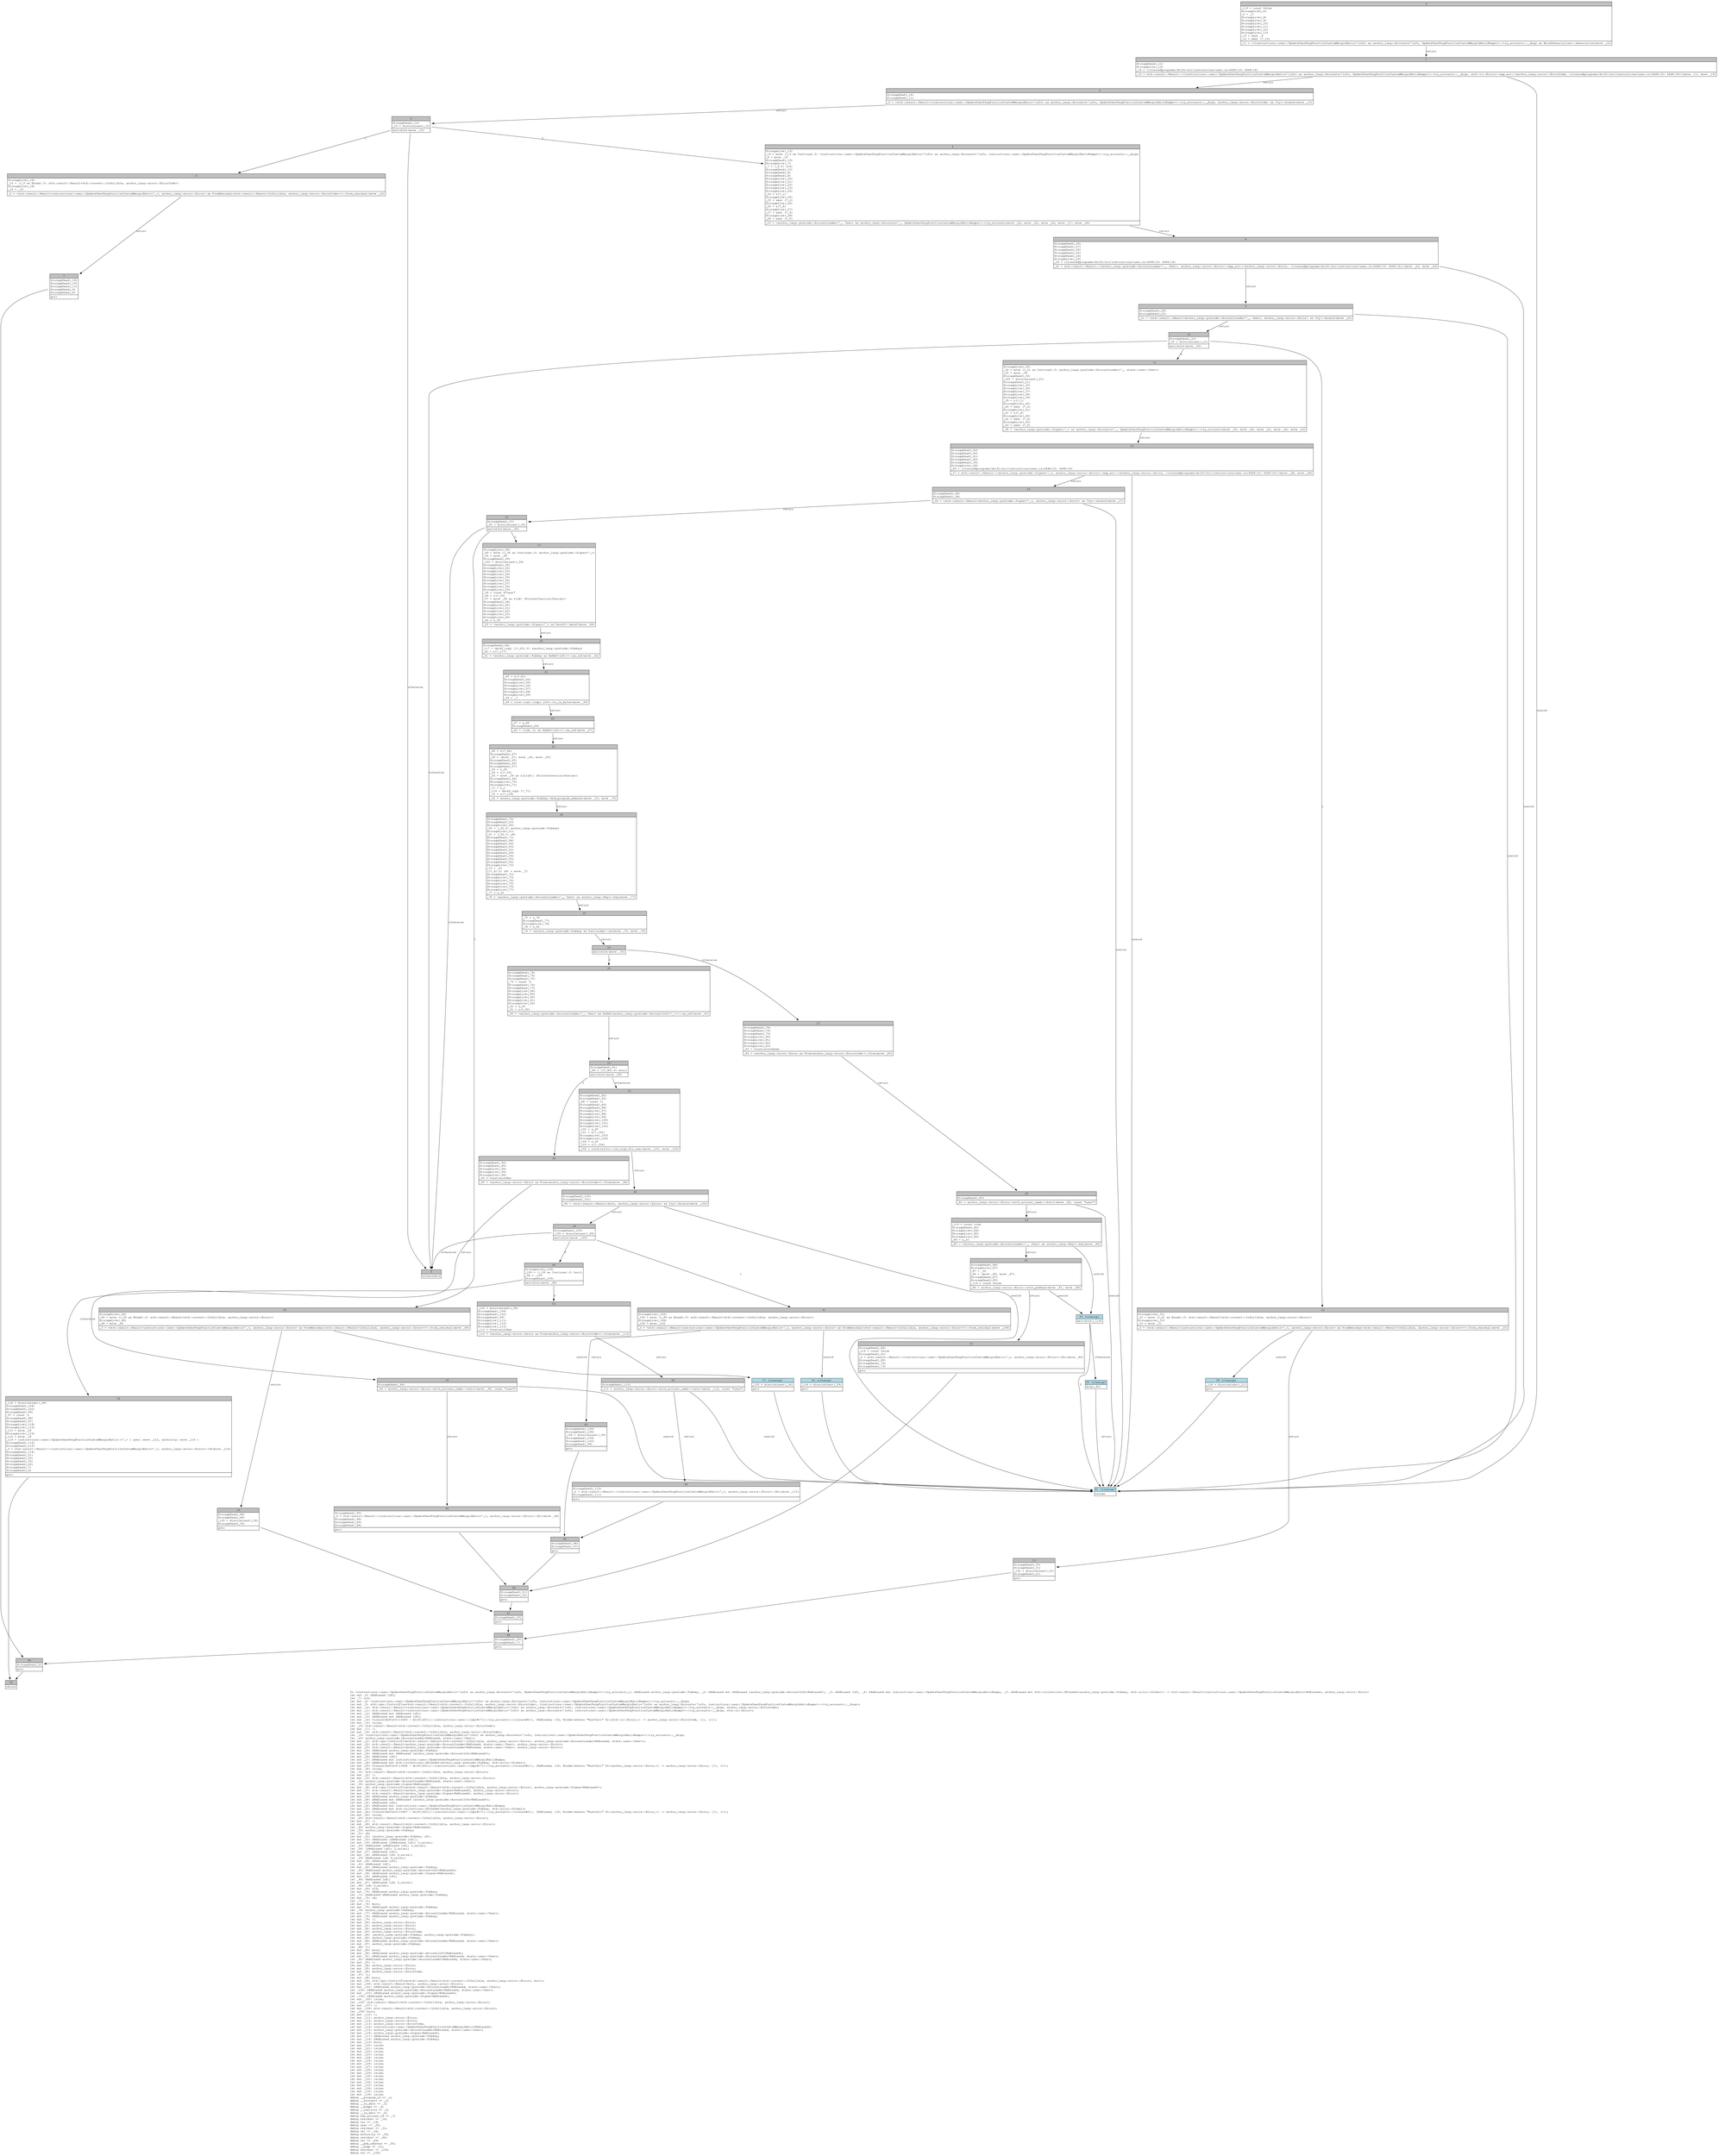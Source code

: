 digraph Mir_0_13464 {
    graph [fontname="Courier, monospace"];
    node [fontname="Courier, monospace"];
    edge [fontname="Courier, monospace"];
    label=<fn &lt;instructions::user::UpdateUserPerpPositionCustomMarginRatio&lt;'info&gt; as anchor_lang::Accounts&lt;'info, UpdateUserPerpPositionCustomMarginRatioBumps&gt;&gt;::try_accounts(_1: &amp;ReErased anchor_lang::prelude::Pubkey, _2: &amp;ReErased mut &amp;ReErased [anchor_lang::prelude::AccountInfo&lt;ReErased&gt;], _3: &amp;ReErased [u8], _4: &amp;ReErased mut instructions::user::UpdateUserPerpPositionCustomMarginRatioBumps, _5: &amp;ReErased mut std::collections::BTreeSet&lt;anchor_lang::prelude::Pubkey, std::alloc::Global&gt;) -&gt; std::result::Result&lt;instructions::user::UpdateUserPerpPositionCustomMarginRatio&lt;ReErased&gt;, anchor_lang::error::Error&gt;<br align="left"/>let mut _6: &amp;ReErased [u8];<br align="left"/>let _7: u16;<br align="left"/>let mut _8: &lt;instructions::user::UpdateUserPerpPositionCustomMarginRatio&lt;'info&gt; as anchor_lang::Accounts&lt;'info, instructions::user::UpdateUserPerpPositionCustomMarginRatioBumps&gt;&gt;::try_accounts::__Args;<br align="left"/>let mut _9: std::ops::ControlFlow&lt;std::result::Result&lt;std::convert::Infallible, anchor_lang::error::ErrorCode&gt;, &lt;instructions::user::UpdateUserPerpPositionCustomMarginRatio&lt;'info&gt; as anchor_lang::Accounts&lt;'info, instructions::user::UpdateUserPerpPositionCustomMarginRatioBumps&gt;&gt;::try_accounts::__Args&gt;;<br align="left"/>let mut _10: std::result::Result&lt;&lt;instructions::user::UpdateUserPerpPositionCustomMarginRatio&lt;'info&gt; as anchor_lang::Accounts&lt;'info, instructions::user::UpdateUserPerpPositionCustomMarginRatioBumps&gt;&gt;::try_accounts::__Args, anchor_lang::error::ErrorCode&gt;;<br align="left"/>let mut _11: std::result::Result&lt;&lt;instructions::user::UpdateUserPerpPositionCustomMarginRatio&lt;'info&gt; as anchor_lang::Accounts&lt;'info, instructions::user::UpdateUserPerpPositionCustomMarginRatioBumps&gt;&gt;::try_accounts::__Args, std::io::Error&gt;;<br align="left"/>let mut _12: &amp;ReErased mut &amp;ReErased [u8];<br align="left"/>let mut _13: &amp;ReErased mut &amp;ReErased [u8];<br align="left"/>let mut _14: Closure(DefId(0:13465 ~ drift[d311]::instructions::user::{impl#171}::try_accounts::{closure#0}), [ReErased, i32, Binder(extern &quot;RustCall&quot; fn((std::io::Error,)) -&gt; anchor_lang::error::ErrorCode, []), ()]);<br align="left"/>let mut _15: isize;<br align="left"/>let _16: std::result::Result&lt;std::convert::Infallible, anchor_lang::error::ErrorCode&gt;;<br align="left"/>let mut _17: !;<br align="left"/>let mut _18: std::result::Result&lt;std::convert::Infallible, anchor_lang::error::ErrorCode&gt;;<br align="left"/>let _19: &lt;instructions::user::UpdateUserPerpPositionCustomMarginRatio&lt;'info&gt; as anchor_lang::Accounts&lt;'info, instructions::user::UpdateUserPerpPositionCustomMarginRatioBumps&gt;&gt;::try_accounts::__Args;<br align="left"/>let _20: anchor_lang::prelude::AccountLoader&lt;ReErased, state::user::User&gt;;<br align="left"/>let mut _21: std::ops::ControlFlow&lt;std::result::Result&lt;std::convert::Infallible, anchor_lang::error::Error&gt;, anchor_lang::prelude::AccountLoader&lt;ReErased, state::user::User&gt;&gt;;<br align="left"/>let mut _22: std::result::Result&lt;anchor_lang::prelude::AccountLoader&lt;ReErased, state::user::User&gt;, anchor_lang::error::Error&gt;;<br align="left"/>let mut _23: std::result::Result&lt;anchor_lang::prelude::AccountLoader&lt;ReErased, state::user::User&gt;, anchor_lang::error::Error&gt;;<br align="left"/>let mut _24: &amp;ReErased anchor_lang::prelude::Pubkey;<br align="left"/>let mut _25: &amp;ReErased mut &amp;ReErased [anchor_lang::prelude::AccountInfo&lt;ReErased&gt;];<br align="left"/>let mut _26: &amp;ReErased [u8];<br align="left"/>let mut _27: &amp;ReErased mut instructions::user::UpdateUserPerpPositionCustomMarginRatioBumps;<br align="left"/>let mut _28: &amp;ReErased mut std::collections::BTreeSet&lt;anchor_lang::prelude::Pubkey, std::alloc::Global&gt;;<br align="left"/>let mut _29: Closure(DefId(0:13466 ~ drift[d311]::instructions::user::{impl#171}::try_accounts::{closure#1}), [ReErased, i32, Binder(extern &quot;RustCall&quot; fn((anchor_lang::error::Error,)) -&gt; anchor_lang::error::Error, []), ()]);<br align="left"/>let mut _30: isize;<br align="left"/>let _31: std::result::Result&lt;std::convert::Infallible, anchor_lang::error::Error&gt;;<br align="left"/>let mut _32: !;<br align="left"/>let mut _33: std::result::Result&lt;std::convert::Infallible, anchor_lang::error::Error&gt;;<br align="left"/>let _34: anchor_lang::prelude::AccountLoader&lt;ReErased, state::user::User&gt;;<br align="left"/>let _35: anchor_lang::prelude::Signer&lt;ReErased&gt;;<br align="left"/>let mut _36: std::ops::ControlFlow&lt;std::result::Result&lt;std::convert::Infallible, anchor_lang::error::Error&gt;, anchor_lang::prelude::Signer&lt;ReErased&gt;&gt;;<br align="left"/>let mut _37: std::result::Result&lt;anchor_lang::prelude::Signer&lt;ReErased&gt;, anchor_lang::error::Error&gt;;<br align="left"/>let mut _38: std::result::Result&lt;anchor_lang::prelude::Signer&lt;ReErased&gt;, anchor_lang::error::Error&gt;;<br align="left"/>let mut _39: &amp;ReErased anchor_lang::prelude::Pubkey;<br align="left"/>let mut _40: &amp;ReErased mut &amp;ReErased [anchor_lang::prelude::AccountInfo&lt;ReErased&gt;];<br align="left"/>let mut _41: &amp;ReErased [u8];<br align="left"/>let mut _42: &amp;ReErased mut instructions::user::UpdateUserPerpPositionCustomMarginRatioBumps;<br align="left"/>let mut _43: &amp;ReErased mut std::collections::BTreeSet&lt;anchor_lang::prelude::Pubkey, std::alloc::Global&gt;;<br align="left"/>let mut _44: Closure(DefId(0:13467 ~ drift[d311]::instructions::user::{impl#171}::try_accounts::{closure#2}), [ReErased, i32, Binder(extern &quot;RustCall&quot; fn((anchor_lang::error::Error,)) -&gt; anchor_lang::error::Error, []), ()]);<br align="left"/>let mut _45: isize;<br align="left"/>let _46: std::result::Result&lt;std::convert::Infallible, anchor_lang::error::Error&gt;;<br align="left"/>let mut _47: !;<br align="left"/>let mut _48: std::result::Result&lt;std::convert::Infallible, anchor_lang::error::Error&gt;;<br align="left"/>let _49: anchor_lang::prelude::Signer&lt;ReErased&gt;;<br align="left"/>let _50: anchor_lang::prelude::Pubkey;<br align="left"/>let _51: u8;<br align="left"/>let mut _52: (anchor_lang::prelude::Pubkey, u8);<br align="left"/>let mut _53: &amp;ReErased [&amp;ReErased [u8]];<br align="left"/>let mut _54: &amp;ReErased [&amp;ReErased [u8]; 3_usize];<br align="left"/>let _55: &amp;ReErased [&amp;ReErased [u8]; 3_usize];<br align="left"/>let _56: [&amp;ReErased [u8]; 3_usize];<br align="left"/>let mut _57: &amp;ReErased [u8];<br align="left"/>let mut _58: &amp;ReErased [u8; 4_usize];<br align="left"/>let _59: &amp;ReErased [u8; 4_usize];<br align="left"/>let mut _60: &amp;ReErased [u8];<br align="left"/>let _61: &amp;ReErased [u8];<br align="left"/>let mut _62: &amp;ReErased anchor_lang::prelude::Pubkey;<br align="left"/>let _63: &amp;ReErased anchor_lang::prelude::AccountInfo&lt;ReErased&gt;;<br align="left"/>let mut _64: &amp;ReErased anchor_lang::prelude::Signer&lt;ReErased&gt;;<br align="left"/>let mut _65: &amp;ReErased [u8];<br align="left"/>let _66: &amp;ReErased [u8];<br align="left"/>let mut _67: &amp;ReErased [u8; 2_usize];<br align="left"/>let _68: [u8; 2_usize];<br align="left"/>let mut _69: u16;<br align="left"/>let mut _70: &amp;ReErased anchor_lang::prelude::Pubkey;<br align="left"/>let _71: &amp;ReErased &amp;ReErased anchor_lang::prelude::Pubkey;<br align="left"/>let mut _72: u8;<br align="left"/>let _73: ();<br align="left"/>let mut _74: bool;<br align="left"/>let mut _75: &amp;ReErased anchor_lang::prelude::Pubkey;<br align="left"/>let _76: anchor_lang::prelude::Pubkey;<br align="left"/>let mut _77: &amp;ReErased anchor_lang::prelude::AccountLoader&lt;ReErased, state::user::User&gt;;<br align="left"/>let mut _78: &amp;ReErased anchor_lang::prelude::Pubkey;<br align="left"/>let mut _79: !;<br align="left"/>let mut _80: anchor_lang::error::Error;<br align="left"/>let mut _81: anchor_lang::error::Error;<br align="left"/>let mut _82: anchor_lang::error::Error;<br align="left"/>let mut _83: anchor_lang::error::ErrorCode;<br align="left"/>let mut _84: (anchor_lang::prelude::Pubkey, anchor_lang::prelude::Pubkey);<br align="left"/>let mut _85: anchor_lang::prelude::Pubkey;<br align="left"/>let mut _86: &amp;ReErased anchor_lang::prelude::AccountLoader&lt;ReErased, state::user::User&gt;;<br align="left"/>let mut _87: anchor_lang::prelude::Pubkey;<br align="left"/>let _88: ();<br align="left"/>let mut _89: bool;<br align="left"/>let mut _90: &amp;ReErased anchor_lang::prelude::AccountInfo&lt;ReErased&gt;;<br align="left"/>let mut _91: &amp;ReErased anchor_lang::prelude::AccountLoader&lt;ReErased, state::user::User&gt;;<br align="left"/>let _92: &amp;ReErased anchor_lang::prelude::AccountLoader&lt;ReErased, state::user::User&gt;;<br align="left"/>let mut _93: !;<br align="left"/>let mut _94: anchor_lang::error::Error;<br align="left"/>let mut _95: anchor_lang::error::Error;<br align="left"/>let mut _96: anchor_lang::error::ErrorCode;<br align="left"/>let _97: ();<br align="left"/>let mut _98: bool;<br align="left"/>let mut _99: std::ops::ControlFlow&lt;std::result::Result&lt;std::convert::Infallible, anchor_lang::error::Error&gt;, bool&gt;;<br align="left"/>let mut _100: std::result::Result&lt;bool, anchor_lang::error::Error&gt;;<br align="left"/>let mut _101: &amp;ReErased anchor_lang::prelude::AccountLoader&lt;ReErased, state::user::User&gt;;<br align="left"/>let _102: &amp;ReErased anchor_lang::prelude::AccountLoader&lt;ReErased, state::user::User&gt;;<br align="left"/>let mut _103: &amp;ReErased anchor_lang::prelude::Signer&lt;ReErased&gt;;<br align="left"/>let _104: &amp;ReErased anchor_lang::prelude::Signer&lt;ReErased&gt;;<br align="left"/>let mut _105: isize;<br align="left"/>let _106: std::result::Result&lt;std::convert::Infallible, anchor_lang::error::Error&gt;;<br align="left"/>let mut _107: !;<br align="left"/>let mut _108: std::result::Result&lt;std::convert::Infallible, anchor_lang::error::Error&gt;;<br align="left"/>let _109: bool;<br align="left"/>let mut _110: !;<br align="left"/>let mut _111: anchor_lang::error::Error;<br align="left"/>let mut _112: anchor_lang::error::Error;<br align="left"/>let mut _113: anchor_lang::error::ErrorCode;<br align="left"/>let mut _114: instructions::user::UpdateUserPerpPositionCustomMarginRatio&lt;ReErased&gt;;<br align="left"/>let mut _115: anchor_lang::prelude::AccountLoader&lt;ReErased, state::user::User&gt;;<br align="left"/>let mut _116: anchor_lang::prelude::Signer&lt;ReErased&gt;;<br align="left"/>let mut _117: &amp;ReErased anchor_lang::prelude::Pubkey;<br align="left"/>let mut _118: &amp;ReErased anchor_lang::prelude::Pubkey;<br align="left"/>let mut _119: bool;<br align="left"/>let mut _120: isize;<br align="left"/>let mut _121: isize;<br align="left"/>let mut _122: isize;<br align="left"/>let mut _123: isize;<br align="left"/>let mut _124: isize;<br align="left"/>let mut _125: isize;<br align="left"/>let mut _126: isize;<br align="left"/>let mut _127: isize;<br align="left"/>let mut _128: isize;<br align="left"/>let mut _129: isize;<br align="left"/>let mut _130: isize;<br align="left"/>let mut _131: isize;<br align="left"/>let mut _132: isize;<br align="left"/>let mut _133: isize;<br align="left"/>let mut _134: isize;<br align="left"/>let mut _135: isize;<br align="left"/>let mut _136: isize;<br align="left"/>debug __program_id =&gt; _1;<br align="left"/>debug __accounts =&gt; _2;<br align="left"/>debug __ix_data =&gt; _3;<br align="left"/>debug __bumps =&gt; _4;<br align="left"/>debug __reallocs =&gt; _5;<br align="left"/>debug __ix_data =&gt; _6;<br align="left"/>debug sub_account_id =&gt; _7;<br align="left"/>debug residual =&gt; _16;<br align="left"/>debug val =&gt; _19;<br align="left"/>debug user =&gt; _20;<br align="left"/>debug residual =&gt; _31;<br align="left"/>debug val =&gt; _34;<br align="left"/>debug authority =&gt; _35;<br align="left"/>debug residual =&gt; _46;<br align="left"/>debug val =&gt; _49;<br align="left"/>debug __pda_address =&gt; _50;<br align="left"/>debug __bump =&gt; _51;<br align="left"/>debug residual =&gt; _106;<br align="left"/>debug val =&gt; _109;<br align="left"/>>;
    bb0__0_13464 [shape="none", label=<<table border="0" cellborder="1" cellspacing="0"><tr><td bgcolor="gray" align="center" colspan="1">0</td></tr><tr><td align="left" balign="left">_119 = const false<br/>StorageLive(_6)<br/>_6 = _3<br/>StorageLive(_8)<br/>StorageLive(_9)<br/>StorageLive(_10)<br/>StorageLive(_11)<br/>StorageLive(_12)<br/>StorageLive(_13)<br/>_13 = &amp;mut _6<br/>_12 = &amp;mut (*_13)<br/></td></tr><tr><td align="left">_11 = &lt;&lt;instructions::user::UpdateUserPerpPositionCustomMarginRatio&lt;'info&gt; as anchor_lang::Accounts&lt;'info, UpdateUserPerpPositionCustomMarginRatioBumps&gt;&gt;::try_accounts::__Args as BorshDeserialize&gt;::deserialize(move _12)</td></tr></table>>];
    bb1__0_13464 [shape="none", label=<<table border="0" cellborder="1" cellspacing="0"><tr><td bgcolor="gray" align="center" colspan="1">1</td></tr><tr><td align="left" balign="left">StorageDead(_12)<br/>StorageLive(_14)<br/>_14 = {closure@programs/drift/src/instructions/user.rs:4448:10: 4448:18}<br/></td></tr><tr><td align="left">_10 = std::result::Result::&lt;&lt;instructions::user::UpdateUserPerpPositionCustomMarginRatio&lt;'info&gt; as anchor_lang::Accounts&lt;'info, UpdateUserPerpPositionCustomMarginRatioBumps&gt;&gt;::try_accounts::__Args, std::io::Error&gt;::map_err::&lt;anchor_lang::error::ErrorCode, {closure@programs/drift/src/instructions/user.rs:4448:10: 4448:18}&gt;(move _11, move _14)</td></tr></table>>];
    bb2__0_13464 [shape="none", label=<<table border="0" cellborder="1" cellspacing="0"><tr><td bgcolor="gray" align="center" colspan="1">2</td></tr><tr><td align="left" balign="left">StorageDead(_14)<br/>StorageDead(_11)<br/></td></tr><tr><td align="left">_9 = &lt;std::result::Result&lt;&lt;instructions::user::UpdateUserPerpPositionCustomMarginRatio&lt;'info&gt; as anchor_lang::Accounts&lt;'info, UpdateUserPerpPositionCustomMarginRatioBumps&gt;&gt;::try_accounts::__Args, anchor_lang::error::ErrorCode&gt; as Try&gt;::branch(move _10)</td></tr></table>>];
    bb3__0_13464 [shape="none", label=<<table border="0" cellborder="1" cellspacing="0"><tr><td bgcolor="gray" align="center" colspan="1">3</td></tr><tr><td align="left" balign="left">StorageDead(_10)<br/>_15 = discriminant(_9)<br/></td></tr><tr><td align="left">switchInt(move _15)</td></tr></table>>];
    bb4__0_13464 [shape="none", label=<<table border="0" cellborder="1" cellspacing="0"><tr><td bgcolor="gray" align="center" colspan="1">4</td></tr><tr><td align="left" balign="left">StorageLive(_19)<br/>_19 = move ((_9 as Continue).0: &lt;instructions::user::UpdateUserPerpPositionCustomMarginRatio&lt;'info&gt; as anchor_lang::Accounts&lt;'info, instructions::user::UpdateUserPerpPositionCustomMarginRatioBumps&gt;&gt;::try_accounts::__Args)<br/>_8 = move _19<br/>StorageDead(_19)<br/>StorageLive(_7)<br/>_7 = (_8.0: u16)<br/>StorageDead(_13)<br/>StorageDead(_9)<br/>StorageDead(_8)<br/>StorageLive(_20)<br/>StorageLive(_21)<br/>StorageLive(_22)<br/>StorageLive(_23)<br/>StorageLive(_24)<br/>_24 = &amp;(*_1)<br/>StorageLive(_25)<br/>_25 = &amp;mut (*_2)<br/>StorageLive(_26)<br/>_26 = &amp;(*_6)<br/>StorageLive(_27)<br/>_27 = &amp;mut (*_4)<br/>StorageLive(_28)<br/>_28 = &amp;mut (*_5)<br/></td></tr><tr><td align="left">_23 = &lt;anchor_lang::prelude::AccountLoader&lt;'_, User&gt; as anchor_lang::Accounts&lt;'_, UpdateUserPerpPositionCustomMarginRatioBumps&gt;&gt;::try_accounts(move _24, move _25, move _26, move _27, move _28)</td></tr></table>>];
    bb5__0_13464 [shape="none", label=<<table border="0" cellborder="1" cellspacing="0"><tr><td bgcolor="gray" align="center" colspan="1">5</td></tr><tr><td align="left">unreachable</td></tr></table>>];
    bb6__0_13464 [shape="none", label=<<table border="0" cellborder="1" cellspacing="0"><tr><td bgcolor="gray" align="center" colspan="1">6</td></tr><tr><td align="left" balign="left">StorageLive(_16)<br/>_16 = ((_9 as Break).0: std::result::Result&lt;std::convert::Infallible, anchor_lang::error::ErrorCode&gt;)<br/>StorageLive(_18)<br/>_18 = _16<br/></td></tr><tr><td align="left">_0 = &lt;std::result::Result&lt;instructions::user::UpdateUserPerpPositionCustomMarginRatio&lt;'_&gt;, anchor_lang::error::Error&gt; as FromResidual&lt;std::result::Result&lt;Infallible, anchor_lang::error::ErrorCode&gt;&gt;&gt;::from_residual(move _18)</td></tr></table>>];
    bb7__0_13464 [shape="none", label=<<table border="0" cellborder="1" cellspacing="0"><tr><td bgcolor="gray" align="center" colspan="1">7</td></tr><tr><td align="left" balign="left">StorageDead(_18)<br/>StorageDead(_16)<br/>StorageDead(_13)<br/>StorageDead(_9)<br/>StorageDead(_8)<br/></td></tr><tr><td align="left">goto</td></tr></table>>];
    bb8__0_13464 [shape="none", label=<<table border="0" cellborder="1" cellspacing="0"><tr><td bgcolor="gray" align="center" colspan="1">8</td></tr><tr><td align="left" balign="left">StorageDead(_28)<br/>StorageDead(_27)<br/>StorageDead(_26)<br/>StorageDead(_25)<br/>StorageDead(_24)<br/>StorageLive(_29)<br/>_29 = {closure@programs/drift/src/instructions/user.rs:4448:10: 4448:18}<br/></td></tr><tr><td align="left">_22 = std::result::Result::&lt;anchor_lang::prelude::AccountLoader&lt;'_, User&gt;, anchor_lang::error::Error&gt;::map_err::&lt;anchor_lang::error::Error, {closure@programs/drift/src/instructions/user.rs:4448:10: 4448:18}&gt;(move _23, move _29)</td></tr></table>>];
    bb9__0_13464 [shape="none", label=<<table border="0" cellborder="1" cellspacing="0"><tr><td bgcolor="gray" align="center" colspan="1">9</td></tr><tr><td align="left" balign="left">StorageDead(_29)<br/>StorageDead(_23)<br/></td></tr><tr><td align="left">_21 = &lt;std::result::Result&lt;anchor_lang::prelude::AccountLoader&lt;'_, User&gt;, anchor_lang::error::Error&gt; as Try&gt;::branch(move _22)</td></tr></table>>];
    bb10__0_13464 [shape="none", label=<<table border="0" cellborder="1" cellspacing="0"><tr><td bgcolor="gray" align="center" colspan="1">10</td></tr><tr><td align="left" balign="left">StorageDead(_22)<br/>_30 = discriminant(_21)<br/></td></tr><tr><td align="left">switchInt(move _30)</td></tr></table>>];
    bb11__0_13464 [shape="none", label=<<table border="0" cellborder="1" cellspacing="0"><tr><td bgcolor="gray" align="center" colspan="1">11</td></tr><tr><td align="left" balign="left">StorageLive(_34)<br/>_34 = move ((_21 as Continue).0: anchor_lang::prelude::AccountLoader&lt;'_, state::user::User&gt;)<br/>_20 = move _34<br/>StorageDead(_34)<br/>_120 = discriminant(_21)<br/>StorageDead(_21)<br/>StorageLive(_35)<br/>StorageLive(_36)<br/>StorageLive(_37)<br/>StorageLive(_38)<br/>StorageLive(_39)<br/>_39 = &amp;(*_1)<br/>StorageLive(_40)<br/>_40 = &amp;mut (*_2)<br/>StorageLive(_41)<br/>_41 = &amp;(*_6)<br/>StorageLive(_42)<br/>_42 = &amp;mut (*_4)<br/>StorageLive(_43)<br/>_43 = &amp;mut (*_5)<br/></td></tr><tr><td align="left">_38 = &lt;anchor_lang::prelude::Signer&lt;'_&gt; as anchor_lang::Accounts&lt;'_, UpdateUserPerpPositionCustomMarginRatioBumps&gt;&gt;::try_accounts(move _39, move _40, move _41, move _42, move _43)</td></tr></table>>];
    bb12__0_13464 [shape="none", label=<<table border="0" cellborder="1" cellspacing="0"><tr><td bgcolor="gray" align="center" colspan="1">12</td></tr><tr><td align="left" balign="left">StorageLive(_31)<br/>_31 = move ((_21 as Break).0: std::result::Result&lt;std::convert::Infallible, anchor_lang::error::Error&gt;)<br/>StorageLive(_33)<br/>_33 = move _31<br/></td></tr><tr><td align="left">_0 = &lt;std::result::Result&lt;instructions::user::UpdateUserPerpPositionCustomMarginRatio&lt;'_&gt;, anchor_lang::error::Error&gt; as FromResidual&lt;std::result::Result&lt;Infallible, anchor_lang::error::Error&gt;&gt;&gt;::from_residual(move _33)</td></tr></table>>];
    bb13__0_13464 [shape="none", label=<<table border="0" cellborder="1" cellspacing="0"><tr><td bgcolor="gray" align="center" colspan="1">13</td></tr><tr><td align="left" balign="left">StorageDead(_33)<br/>StorageDead(_31)<br/>_132 = discriminant(_21)<br/>StorageDead(_21)<br/></td></tr><tr><td align="left">goto</td></tr></table>>];
    bb14__0_13464 [shape="none", label=<<table border="0" cellborder="1" cellspacing="0"><tr><td bgcolor="gray" align="center" colspan="1">14</td></tr><tr><td align="left" balign="left">StorageDead(_43)<br/>StorageDead(_42)<br/>StorageDead(_41)<br/>StorageDead(_40)<br/>StorageDead(_39)<br/>StorageLive(_44)<br/>_44 = {closure@programs/drift/src/instructions/user.rs:4448:10: 4448:18}<br/></td></tr><tr><td align="left">_37 = std::result::Result::&lt;anchor_lang::prelude::Signer&lt;'_&gt;, anchor_lang::error::Error&gt;::map_err::&lt;anchor_lang::error::Error, {closure@programs/drift/src/instructions/user.rs:4448:10: 4448:18}&gt;(move _38, move _44)</td></tr></table>>];
    bb15__0_13464 [shape="none", label=<<table border="0" cellborder="1" cellspacing="0"><tr><td bgcolor="gray" align="center" colspan="1">15</td></tr><tr><td align="left" balign="left">StorageDead(_44)<br/>StorageDead(_38)<br/></td></tr><tr><td align="left">_36 = &lt;std::result::Result&lt;anchor_lang::prelude::Signer&lt;'_&gt;, anchor_lang::error::Error&gt; as Try&gt;::branch(move _37)</td></tr></table>>];
    bb16__0_13464 [shape="none", label=<<table border="0" cellborder="1" cellspacing="0"><tr><td bgcolor="gray" align="center" colspan="1">16</td></tr><tr><td align="left" balign="left">StorageDead(_37)<br/>_45 = discriminant(_36)<br/></td></tr><tr><td align="left">switchInt(move _45)</td></tr></table>>];
    bb17__0_13464 [shape="none", label=<<table border="0" cellborder="1" cellspacing="0"><tr><td bgcolor="gray" align="center" colspan="1">17</td></tr><tr><td align="left" balign="left">StorageLive(_49)<br/>_49 = move ((_36 as Continue).0: anchor_lang::prelude::Signer&lt;'_&gt;)<br/>_35 = move _49<br/>StorageDead(_49)<br/>_122 = discriminant(_36)<br/>StorageDead(_36)<br/>StorageLive(_52)<br/>StorageLive(_53)<br/>StorageLive(_54)<br/>StorageLive(_55)<br/>StorageLive(_56)<br/>StorageLive(_57)<br/>StorageLive(_58)<br/>StorageLive(_59)<br/>_59 = const b&quot;user&quot;<br/>_58 = &amp;(*_59)<br/>_57 = move _58 as &amp;[u8] (PointerCoercion(Unsize))<br/>StorageDead(_58)<br/>StorageLive(_60)<br/>StorageLive(_61)<br/>StorageLive(_62)<br/>StorageLive(_63)<br/>StorageLive(_64)<br/>_64 = &amp;_35<br/></td></tr><tr><td align="left">_63 = &lt;anchor_lang::prelude::Signer&lt;'_&gt; as Deref&gt;::deref(move _64)</td></tr></table>>];
    bb18__0_13464 [shape="none", label=<<table border="0" cellborder="1" cellspacing="0"><tr><td bgcolor="gray" align="center" colspan="1">18</td></tr><tr><td align="left" balign="left">StorageLive(_46)<br/>_46 = move ((_36 as Break).0: std::result::Result&lt;std::convert::Infallible, anchor_lang::error::Error&gt;)<br/>StorageLive(_48)<br/>_48 = move _46<br/></td></tr><tr><td align="left">_0 = &lt;std::result::Result&lt;instructions::user::UpdateUserPerpPositionCustomMarginRatio&lt;'_&gt;, anchor_lang::error::Error&gt; as FromResidual&lt;std::result::Result&lt;Infallible, anchor_lang::error::Error&gt;&gt;&gt;::from_residual(move _48)</td></tr></table>>];
    bb19__0_13464 [shape="none", label=<<table border="0" cellborder="1" cellspacing="0"><tr><td bgcolor="gray" align="center" colspan="1">19</td></tr><tr><td align="left" balign="left">StorageDead(_48)<br/>StorageDead(_46)<br/>_130 = discriminant(_36)<br/>StorageDead(_36)<br/></td></tr><tr><td align="left">goto</td></tr></table>>];
    bb20__0_13464 [shape="none", label=<<table border="0" cellborder="1" cellspacing="0"><tr><td bgcolor="gray" align="center" colspan="1">20</td></tr><tr><td align="left" balign="left">StorageDead(_64)<br/>_117 = deref_copy ((*_63).0: &amp;anchor_lang::prelude::Pubkey)<br/>_62 = &amp;(*_117)<br/></td></tr><tr><td align="left">_61 = &lt;anchor_lang::prelude::Pubkey as AsRef&lt;[u8]&gt;&gt;::as_ref(move _62)</td></tr></table>>];
    bb21__0_13464 [shape="none", label=<<table border="0" cellborder="1" cellspacing="0"><tr><td bgcolor="gray" align="center" colspan="1">21</td></tr><tr><td align="left" balign="left">_60 = &amp;(*_61)<br/>StorageDead(_62)<br/>StorageLive(_65)<br/>StorageLive(_66)<br/>StorageLive(_67)<br/>StorageLive(_68)<br/>StorageLive(_69)<br/>_69 = _7<br/></td></tr><tr><td align="left">_68 = core::num::&lt;impl u16&gt;::to_le_bytes(move _69)</td></tr></table>>];
    bb22__0_13464 [shape="none", label=<<table border="0" cellborder="1" cellspacing="0"><tr><td bgcolor="gray" align="center" colspan="1">22</td></tr><tr><td align="left" balign="left">_67 = &amp;_68<br/>StorageDead(_69)<br/></td></tr><tr><td align="left">_66 = &lt;[u8; 2] as AsRef&lt;[u8]&gt;&gt;::as_ref(move _67)</td></tr></table>>];
    bb23__0_13464 [shape="none", label=<<table border="0" cellborder="1" cellspacing="0"><tr><td bgcolor="gray" align="center" colspan="1">23</td></tr><tr><td align="left" balign="left">_65 = &amp;(*_66)<br/>StorageDead(_67)<br/>_56 = [move _57, move _60, move _65]<br/>StorageDead(_65)<br/>StorageDead(_60)<br/>StorageDead(_57)<br/>_55 = &amp;_56<br/>_54 = &amp;(*_55)<br/>_53 = move _54 as &amp;[&amp;[u8]] (PointerCoercion(Unsize))<br/>StorageDead(_54)<br/>StorageLive(_70)<br/>StorageLive(_71)<br/>_71 = &amp;_1<br/>_118 = deref_copy (*_71)<br/>_70 = &amp;(*_118)<br/></td></tr><tr><td align="left">_52 = anchor_lang::prelude::Pubkey::find_program_address(move _53, move _70)</td></tr></table>>];
    bb24__0_13464 [shape="none", label=<<table border="0" cellborder="1" cellspacing="0"><tr><td bgcolor="gray" align="center" colspan="1">24</td></tr><tr><td align="left" balign="left">StorageDead(_70)<br/>StorageDead(_53)<br/>StorageLive(_50)<br/>_50 = (_52.0: anchor_lang::prelude::Pubkey)<br/>StorageLive(_51)<br/>_51 = (_52.1: u8)<br/>StorageDead(_71)<br/>StorageDead(_68)<br/>StorageDead(_66)<br/>StorageDead(_63)<br/>StorageDead(_61)<br/>StorageDead(_59)<br/>StorageDead(_56)<br/>StorageDead(_55)<br/>StorageDead(_52)<br/>StorageLive(_72)<br/>_72 = _51<br/>((*_4).0: u8) = move _72<br/>StorageDead(_72)<br/>StorageLive(_73)<br/>StorageLive(_74)<br/>StorageLive(_75)<br/>StorageLive(_76)<br/>StorageLive(_77)<br/>_77 = &amp;_20<br/></td></tr><tr><td align="left">_76 = &lt;anchor_lang::prelude::AccountLoader&lt;'_, User&gt; as anchor_lang::Key&gt;::key(move _77)</td></tr></table>>];
    bb25__0_13464 [shape="none", label=<<table border="0" cellborder="1" cellspacing="0"><tr><td bgcolor="gray" align="center" colspan="1">25</td></tr><tr><td align="left" balign="left">_75 = &amp;_76<br/>StorageDead(_77)<br/>StorageLive(_78)<br/>_78 = &amp;_50<br/></td></tr><tr><td align="left">_74 = &lt;anchor_lang::prelude::Pubkey as PartialEq&gt;::ne(move _75, move _78)</td></tr></table>>];
    bb26__0_13464 [shape="none", label=<<table border="0" cellborder="1" cellspacing="0"><tr><td bgcolor="gray" align="center" colspan="1">26</td></tr><tr><td align="left">switchInt(move _74)</td></tr></table>>];
    bb27__0_13464 [shape="none", label=<<table border="0" cellborder="1" cellspacing="0"><tr><td bgcolor="gray" align="center" colspan="1">27</td></tr><tr><td align="left" balign="left">StorageDead(_78)<br/>StorageDead(_76)<br/>StorageDead(_75)<br/>StorageLive(_80)<br/>StorageLive(_81)<br/>StorageLive(_82)<br/>StorageLive(_83)<br/>_83 = ConstraintSeeds<br/></td></tr><tr><td align="left">_82 = &lt;anchor_lang::error::Error as From&lt;anchor_lang::error::ErrorCode&gt;&gt;::from(move _83)</td></tr></table>>];
    bb28__0_13464 [shape="none", label=<<table border="0" cellborder="1" cellspacing="0"><tr><td bgcolor="gray" align="center" colspan="1">28</td></tr><tr><td align="left" balign="left">StorageDead(_83)<br/></td></tr><tr><td align="left">_81 = anchor_lang::error::Error::with_account_name::&lt;&amp;str&gt;(move _82, const &quot;user&quot;)</td></tr></table>>];
    bb29__0_13464 [shape="none", label=<<table border="0" cellborder="1" cellspacing="0"><tr><td bgcolor="gray" align="center" colspan="1">29</td></tr><tr><td align="left" balign="left">_119 = const true<br/>StorageDead(_82)<br/>StorageLive(_84)<br/>StorageLive(_85)<br/>StorageLive(_86)<br/>_86 = &amp;_20<br/></td></tr><tr><td align="left">_85 = &lt;anchor_lang::prelude::AccountLoader&lt;'_, User&gt; as anchor_lang::Key&gt;::key(move _86)</td></tr></table>>];
    bb30__0_13464 [shape="none", label=<<table border="0" cellborder="1" cellspacing="0"><tr><td bgcolor="gray" align="center" colspan="1">30</td></tr><tr><td align="left" balign="left">StorageDead(_86)<br/>StorageLive(_87)<br/>_87 = _50<br/>_84 = (move _85, move _87)<br/>StorageDead(_87)<br/>StorageDead(_85)<br/>_119 = const false<br/></td></tr><tr><td align="left">_80 = anchor_lang::error::Error::with_pubkeys(move _81, move _84)</td></tr></table>>];
    bb31__0_13464 [shape="none", label=<<table border="0" cellborder="1" cellspacing="0"><tr><td bgcolor="gray" align="center" colspan="1">31</td></tr><tr><td align="left" balign="left">StorageDead(_84)<br/>_119 = const false<br/>StorageDead(_81)<br/>_0 = std::result::Result::&lt;instructions::user::UpdateUserPerpPositionCustomMarginRatio&lt;'_&gt;, anchor_lang::error::Error&gt;::Err(move _80)<br/>StorageDead(_80)<br/>StorageDead(_74)<br/>StorageDead(_73)<br/></td></tr><tr><td align="left">goto</td></tr></table>>];
    bb32__0_13464 [shape="none", label=<<table border="0" cellborder="1" cellspacing="0"><tr><td bgcolor="gray" align="center" colspan="1">32</td></tr><tr><td align="left" balign="left">StorageDead(_78)<br/>StorageDead(_76)<br/>StorageDead(_75)<br/>_73 = const ()<br/>StorageDead(_74)<br/>StorageDead(_73)<br/>StorageLive(_88)<br/>StorageLive(_89)<br/>StorageLive(_90)<br/>StorageLive(_91)<br/>StorageLive(_92)<br/>_92 = &amp;_20<br/>_91 = &amp;(*_92)<br/></td></tr><tr><td align="left">_90 = &lt;anchor_lang::prelude::AccountLoader&lt;'_, User&gt; as AsRef&lt;anchor_lang::prelude::AccountInfo&lt;'_&gt;&gt;&gt;::as_ref(move _91)</td></tr></table>>];
    bb33__0_13464 [shape="none", label=<<table border="0" cellborder="1" cellspacing="0"><tr><td bgcolor="gray" align="center" colspan="1">33</td></tr><tr><td align="left" balign="left">StorageDead(_91)<br/>_89 = ((*_90).6: bool)<br/></td></tr><tr><td align="left">switchInt(move _89)</td></tr></table>>];
    bb34__0_13464 [shape="none", label=<<table border="0" cellborder="1" cellspacing="0"><tr><td bgcolor="gray" align="center" colspan="1">34</td></tr><tr><td align="left" balign="left">StorageDead(_92)<br/>StorageDead(_90)<br/>StorageLive(_94)<br/>StorageLive(_95)<br/>StorageLive(_96)<br/>_96 = ConstraintMut<br/></td></tr><tr><td align="left">_95 = &lt;anchor_lang::error::Error as From&lt;anchor_lang::error::ErrorCode&gt;&gt;::from(move _96)</td></tr></table>>];
    bb35__0_13464 [shape="none", label=<<table border="0" cellborder="1" cellspacing="0"><tr><td bgcolor="gray" align="center" colspan="1">35</td></tr><tr><td align="left" balign="left">StorageDead(_96)<br/></td></tr><tr><td align="left">_94 = anchor_lang::error::Error::with_account_name::&lt;&amp;str&gt;(move _95, const &quot;user&quot;)</td></tr></table>>];
    bb36__0_13464 [shape="none", label=<<table border="0" cellborder="1" cellspacing="0"><tr><td bgcolor="gray" align="center" colspan="1">36</td></tr><tr><td align="left" balign="left">StorageDead(_95)<br/>_0 = std::result::Result::&lt;instructions::user::UpdateUserPerpPositionCustomMarginRatio&lt;'_&gt;, anchor_lang::error::Error&gt;::Err(move _94)<br/>StorageDead(_94)<br/>StorageDead(_89)<br/>StorageDead(_88)<br/></td></tr><tr><td align="left">goto</td></tr></table>>];
    bb37__0_13464 [shape="none", label=<<table border="0" cellborder="1" cellspacing="0"><tr><td bgcolor="gray" align="center" colspan="1">37</td></tr><tr><td align="left" balign="left">StorageDead(_92)<br/>StorageDead(_90)<br/>_88 = const ()<br/>StorageDead(_89)<br/>StorageDead(_88)<br/>StorageLive(_97)<br/>StorageLive(_98)<br/>StorageLive(_99)<br/>StorageLive(_100)<br/>StorageLive(_101)<br/>StorageLive(_102)<br/>_102 = &amp;_20<br/>_101 = &amp;(*_102)<br/>StorageLive(_103)<br/>StorageLive(_104)<br/>_104 = &amp;_35<br/>_103 = &amp;(*_104)<br/></td></tr><tr><td align="left">_100 = constraints::can_sign_for_user(move _101, move _103)</td></tr></table>>];
    bb38__0_13464 [shape="none", label=<<table border="0" cellborder="1" cellspacing="0"><tr><td bgcolor="gray" align="center" colspan="1">38</td></tr><tr><td align="left" balign="left">StorageDead(_103)<br/>StorageDead(_101)<br/></td></tr><tr><td align="left">_99 = &lt;std::result::Result&lt;bool, anchor_lang::error::Error&gt; as Try&gt;::branch(move _100)</td></tr></table>>];
    bb39__0_13464 [shape="none", label=<<table border="0" cellborder="1" cellspacing="0"><tr><td bgcolor="gray" align="center" colspan="1">39</td></tr><tr><td align="left" balign="left">StorageDead(_100)<br/>_105 = discriminant(_99)<br/></td></tr><tr><td align="left">switchInt(move _105)</td></tr></table>>];
    bb40__0_13464 [shape="none", label=<<table border="0" cellborder="1" cellspacing="0"><tr><td bgcolor="gray" align="center" colspan="1">40</td></tr><tr><td align="left" balign="left">StorageLive(_109)<br/>_109 = ((_99 as Continue).0: bool)<br/>_98 = _109<br/>StorageDead(_109)<br/></td></tr><tr><td align="left">switchInt(move _98)</td></tr></table>>];
    bb41__0_13464 [shape="none", label=<<table border="0" cellborder="1" cellspacing="0"><tr><td bgcolor="gray" align="center" colspan="1">41</td></tr><tr><td align="left" balign="left">StorageLive(_106)<br/>_106 = move ((_99 as Break).0: std::result::Result&lt;std::convert::Infallible, anchor_lang::error::Error&gt;)<br/>StorageLive(_108)<br/>_108 = move _106<br/></td></tr><tr><td align="left">_0 = &lt;std::result::Result&lt;instructions::user::UpdateUserPerpPositionCustomMarginRatio&lt;'_&gt;, anchor_lang::error::Error&gt; as FromResidual&lt;std::result::Result&lt;Infallible, anchor_lang::error::Error&gt;&gt;&gt;::from_residual(move _108)</td></tr></table>>];
    bb42__0_13464 [shape="none", label=<<table border="0" cellborder="1" cellspacing="0"><tr><td bgcolor="gray" align="center" colspan="1">42</td></tr><tr><td align="left" balign="left">StorageDead(_108)<br/>StorageDead(_106)<br/>_128 = discriminant(_99)<br/>StorageDead(_104)<br/>StorageDead(_102)<br/>StorageDead(_99)<br/></td></tr><tr><td align="left">goto</td></tr></table>>];
    bb43__0_13464 [shape="none", label=<<table border="0" cellborder="1" cellspacing="0"><tr><td bgcolor="gray" align="center" colspan="1">43</td></tr><tr><td align="left" balign="left">StorageDead(_113)<br/></td></tr><tr><td align="left">_111 = anchor_lang::error::Error::with_account_name::&lt;&amp;str&gt;(move _112, const &quot;user&quot;)</td></tr></table>>];
    bb44__0_13464 [shape="none", label=<<table border="0" cellborder="1" cellspacing="0"><tr><td bgcolor="gray" align="center" colspan="1">44</td></tr><tr><td align="left" balign="left">StorageDead(_112)<br/>_0 = std::result::Result::&lt;instructions::user::UpdateUserPerpPositionCustomMarginRatio&lt;'_&gt;, anchor_lang::error::Error&gt;::Err(move _111)<br/>StorageDead(_111)<br/></td></tr><tr><td align="left">goto</td></tr></table>>];
    bb45__0_13464 [shape="none", label=<<table border="0" cellborder="1" cellspacing="0"><tr><td bgcolor="gray" align="center" colspan="1">45</td></tr><tr><td align="left" balign="left">StorageDead(_98)<br/>StorageDead(_97)<br/></td></tr><tr><td align="left">goto</td></tr></table>>];
    bb46__0_13464 [shape="none", label=<<table border="0" cellborder="1" cellspacing="0"><tr><td bgcolor="gray" align="center" colspan="1">46</td></tr><tr><td align="left" balign="left">StorageDead(_51)<br/>StorageDead(_50)<br/></td></tr><tr><td align="left">goto</td></tr></table>>];
    bb47__0_13464 [shape="none", label=<<table border="0" cellborder="1" cellspacing="0"><tr><td bgcolor="gray" align="center" colspan="1">47</td></tr><tr><td align="left" balign="left">StorageDead(_35)<br/></td></tr><tr><td align="left">goto</td></tr></table>>];
    bb48__0_13464 [shape="none", label=<<table border="0" cellborder="1" cellspacing="0"><tr><td bgcolor="gray" align="center" colspan="1">48</td></tr><tr><td align="left" balign="left">StorageDead(_20)<br/>StorageDead(_7)<br/></td></tr><tr><td align="left">goto</td></tr></table>>];
    bb49__0_13464 [shape="none", label=<<table border="0" cellborder="1" cellspacing="0"><tr><td bgcolor="gray" align="center" colspan="1">49</td></tr><tr><td align="left" balign="left">StorageDead(_6)<br/></td></tr><tr><td align="left">goto</td></tr></table>>];
    bb50__0_13464 [shape="none", label=<<table border="0" cellborder="1" cellspacing="0"><tr><td bgcolor="gray" align="center" colspan="1">50</td></tr><tr><td align="left">return</td></tr></table>>];
    bb51__0_13464 [shape="none", label=<<table border="0" cellborder="1" cellspacing="0"><tr><td bgcolor="lightblue" align="center" colspan="1">51 (cleanup)</td></tr><tr><td align="left">resume</td></tr></table>>];
    bb52__0_13464 [shape="none", label=<<table border="0" cellborder="1" cellspacing="0"><tr><td bgcolor="gray" align="center" colspan="1">52</td></tr><tr><td align="left" balign="left">_124 = discriminant(_99)<br/>StorageDead(_104)<br/>StorageDead(_102)<br/>StorageDead(_99)<br/>_97 = const ()<br/>StorageDead(_98)<br/>StorageDead(_97)<br/>StorageLive(_114)<br/>StorageLive(_115)<br/>_115 = move _20<br/>StorageLive(_116)<br/>_116 = move _35<br/>_114 = instructions::user::UpdateUserPerpPositionCustomMarginRatio::&lt;'_&gt; { user: move _115, authority: move _116 }<br/>StorageDead(_116)<br/>StorageDead(_115)<br/>_0 = std::result::Result::&lt;instructions::user::UpdateUserPerpPositionCustomMarginRatio&lt;'_&gt;, anchor_lang::error::Error&gt;::Ok(move _114)<br/>StorageDead(_114)<br/>StorageDead(_51)<br/>StorageDead(_50)<br/>StorageDead(_35)<br/>StorageDead(_20)<br/>StorageDead(_7)<br/>StorageDead(_6)<br/></td></tr><tr><td align="left">goto</td></tr></table>>];
    bb53__0_13464 [shape="none", label=<<table border="0" cellborder="1" cellspacing="0"><tr><td bgcolor="gray" align="center" colspan="1">53</td></tr><tr><td align="left" balign="left">_126 = discriminant(_99)<br/>StorageDead(_104)<br/>StorageDead(_102)<br/>StorageDead(_99)<br/>StorageLive(_111)<br/>StorageLive(_112)<br/>StorageLive(_113)<br/>_113 = ConstraintRaw<br/></td></tr><tr><td align="left">_112 = &lt;anchor_lang::error::Error as From&lt;anchor_lang::error::ErrorCode&gt;&gt;::from(move _113)</td></tr></table>>];
    bb54__0_13464 [shape="none", label=<<table border="0" cellborder="1" cellspacing="0"><tr><td bgcolor="lightblue" align="center" colspan="1">54 (cleanup)</td></tr><tr><td align="left" balign="left">_134 = discriminant(_99)<br/></td></tr><tr><td align="left">goto</td></tr></table>>];
    bb55__0_13464 [shape="none", label=<<table border="0" cellborder="1" cellspacing="0"><tr><td bgcolor="lightblue" align="center" colspan="1">55 (cleanup)</td></tr><tr><td align="left">drop(_81)</td></tr></table>>];
    bb56__0_13464 [shape="none", label=<<table border="0" cellborder="1" cellspacing="0"><tr><td bgcolor="lightblue" align="center" colspan="1">56 (cleanup)</td></tr><tr><td align="left">switchInt(_119)</td></tr></table>>];
    bb57__0_13464 [shape="none", label=<<table border="0" cellborder="1" cellspacing="0"><tr><td bgcolor="lightblue" align="center" colspan="1">57 (cleanup)</td></tr><tr><td align="left" balign="left">_135 = discriminant(_36)<br/></td></tr><tr><td align="left">goto</td></tr></table>>];
    bb58__0_13464 [shape="none", label=<<table border="0" cellborder="1" cellspacing="0"><tr><td bgcolor="lightblue" align="center" colspan="1">58 (cleanup)</td></tr><tr><td align="left" balign="left">_136 = discriminant(_21)<br/></td></tr><tr><td align="left">goto</td></tr></table>>];
    bb0__0_13464 -> bb1__0_13464 [label="return"];
    bb1__0_13464 -> bb2__0_13464 [label="return"];
    bb1__0_13464 -> bb51__0_13464 [label="unwind"];
    bb2__0_13464 -> bb3__0_13464 [label="return"];
    bb3__0_13464 -> bb4__0_13464 [label="0"];
    bb3__0_13464 -> bb6__0_13464 [label="1"];
    bb3__0_13464 -> bb5__0_13464 [label="otherwise"];
    bb4__0_13464 -> bb8__0_13464 [label="return"];
    bb6__0_13464 -> bb7__0_13464 [label="return"];
    bb7__0_13464 -> bb49__0_13464 [label=""];
    bb8__0_13464 -> bb9__0_13464 [label="return"];
    bb8__0_13464 -> bb51__0_13464 [label="unwind"];
    bb9__0_13464 -> bb10__0_13464 [label="return"];
    bb9__0_13464 -> bb51__0_13464 [label="unwind"];
    bb10__0_13464 -> bb11__0_13464 [label="0"];
    bb10__0_13464 -> bb12__0_13464 [label="1"];
    bb10__0_13464 -> bb5__0_13464 [label="otherwise"];
    bb11__0_13464 -> bb14__0_13464 [label="return"];
    bb12__0_13464 -> bb13__0_13464 [label="return"];
    bb12__0_13464 -> bb58__0_13464 [label="unwind"];
    bb13__0_13464 -> bb48__0_13464 [label=""];
    bb14__0_13464 -> bb15__0_13464 [label="return"];
    bb14__0_13464 -> bb51__0_13464 [label="unwind"];
    bb15__0_13464 -> bb16__0_13464 [label="return"];
    bb15__0_13464 -> bb51__0_13464 [label="unwind"];
    bb16__0_13464 -> bb17__0_13464 [label="0"];
    bb16__0_13464 -> bb18__0_13464 [label="1"];
    bb16__0_13464 -> bb5__0_13464 [label="otherwise"];
    bb17__0_13464 -> bb20__0_13464 [label="return"];
    bb18__0_13464 -> bb19__0_13464 [label="return"];
    bb18__0_13464 -> bb57__0_13464 [label="unwind"];
    bb19__0_13464 -> bb47__0_13464 [label=""];
    bb20__0_13464 -> bb21__0_13464 [label="return"];
    bb21__0_13464 -> bb22__0_13464 [label="return"];
    bb22__0_13464 -> bb23__0_13464 [label="return"];
    bb23__0_13464 -> bb24__0_13464 [label="return"];
    bb24__0_13464 -> bb25__0_13464 [label="return"];
    bb25__0_13464 -> bb26__0_13464 [label="return"];
    bb26__0_13464 -> bb32__0_13464 [label="0"];
    bb26__0_13464 -> bb27__0_13464 [label="otherwise"];
    bb27__0_13464 -> bb28__0_13464 [label="return"];
    bb28__0_13464 -> bb29__0_13464 [label="return"];
    bb28__0_13464 -> bb51__0_13464 [label="unwind"];
    bb29__0_13464 -> bb30__0_13464 [label="return"];
    bb29__0_13464 -> bb56__0_13464 [label="unwind"];
    bb30__0_13464 -> bb31__0_13464 [label="return"];
    bb30__0_13464 -> bb56__0_13464 [label="unwind"];
    bb31__0_13464 -> bb46__0_13464 [label=""];
    bb32__0_13464 -> bb33__0_13464 [label="return"];
    bb33__0_13464 -> bb34__0_13464 [label="0"];
    bb33__0_13464 -> bb37__0_13464 [label="otherwise"];
    bb34__0_13464 -> bb35__0_13464 [label="return"];
    bb35__0_13464 -> bb36__0_13464 [label="return"];
    bb35__0_13464 -> bb51__0_13464 [label="unwind"];
    bb36__0_13464 -> bb46__0_13464 [label=""];
    bb37__0_13464 -> bb38__0_13464 [label="return"];
    bb38__0_13464 -> bb39__0_13464 [label="return"];
    bb38__0_13464 -> bb51__0_13464 [label="unwind"];
    bb39__0_13464 -> bb40__0_13464 [label="0"];
    bb39__0_13464 -> bb41__0_13464 [label="1"];
    bb39__0_13464 -> bb5__0_13464 [label="otherwise"];
    bb40__0_13464 -> bb53__0_13464 [label="0"];
    bb40__0_13464 -> bb52__0_13464 [label="otherwise"];
    bb41__0_13464 -> bb42__0_13464 [label="return"];
    bb41__0_13464 -> bb54__0_13464 [label="unwind"];
    bb42__0_13464 -> bb45__0_13464 [label=""];
    bb43__0_13464 -> bb44__0_13464 [label="return"];
    bb43__0_13464 -> bb51__0_13464 [label="unwind"];
    bb44__0_13464 -> bb45__0_13464 [label=""];
    bb45__0_13464 -> bb46__0_13464 [label=""];
    bb46__0_13464 -> bb47__0_13464 [label=""];
    bb47__0_13464 -> bb48__0_13464 [label=""];
    bb48__0_13464 -> bb49__0_13464 [label=""];
    bb49__0_13464 -> bb50__0_13464 [label=""];
    bb52__0_13464 -> bb50__0_13464 [label=""];
    bb53__0_13464 -> bb43__0_13464 [label="return"];
    bb54__0_13464 -> bb51__0_13464 [label=""];
    bb55__0_13464 -> bb51__0_13464 [label="return"];
    bb56__0_13464 -> bb51__0_13464 [label="0"];
    bb56__0_13464 -> bb55__0_13464 [label="otherwise"];
    bb57__0_13464 -> bb51__0_13464 [label=""];
    bb58__0_13464 -> bb51__0_13464 [label=""];
}
